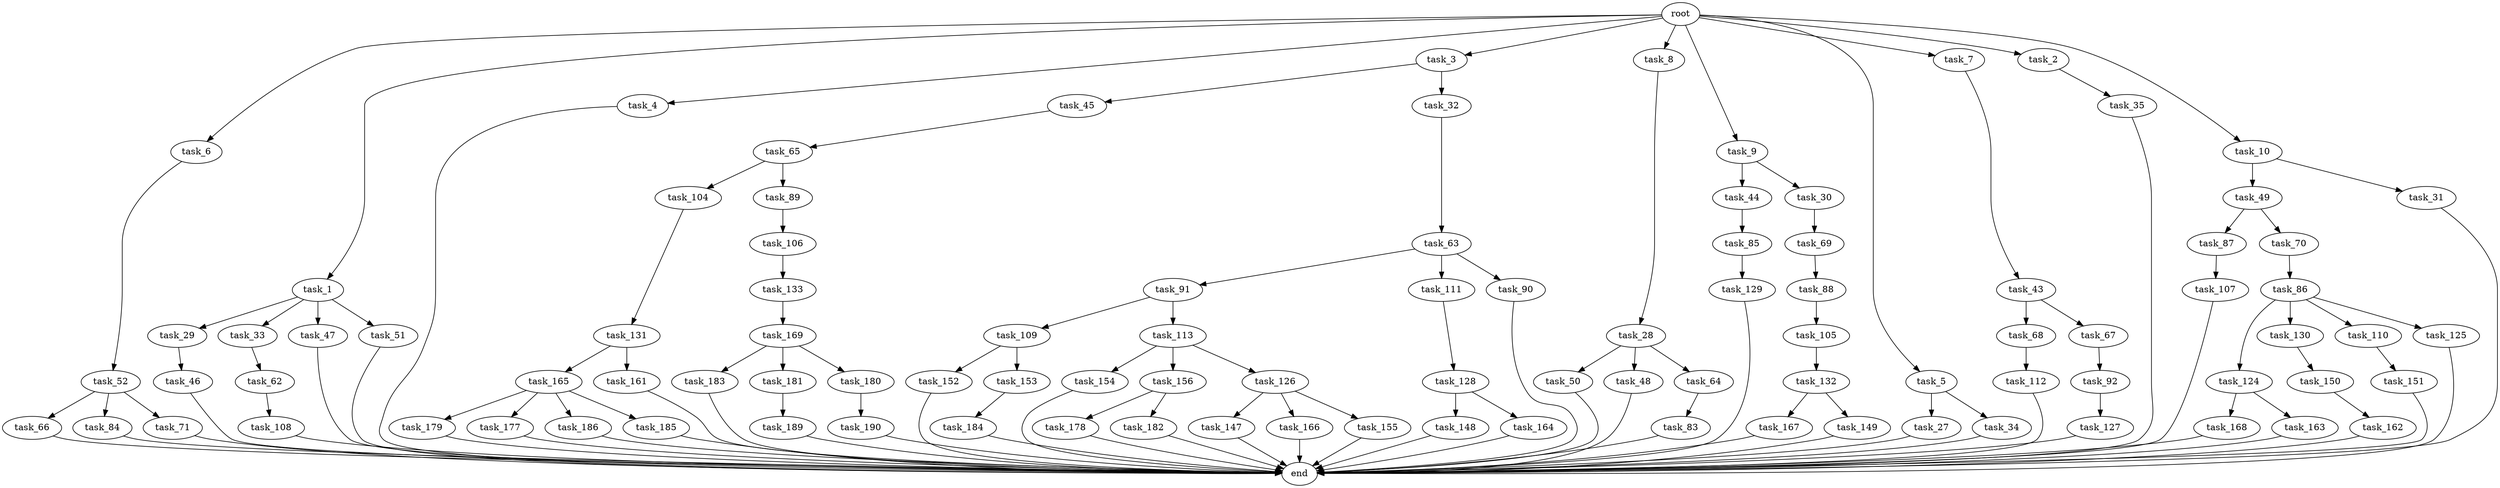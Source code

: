 digraph G {
  task_112 [size="549755813.888000"];
  task_6 [size="1.024000"];
  task_154 [size="695784701.952000"];
  task_169 [size="695784701.952000"];
  task_91 [size="34359738.368000"];
  task_45 [size="309237645.312000"];
  task_44 [size="137438953.472000"];
  task_66 [size="420906795.008000"];
  task_1 [size="1.024000"];
  task_150 [size="77309411.328000"];
  task_68 [size="695784701.952000"];
  task_190 [size="137438953.472000"];
  task_65 [size="420906795.008000"];
  task_83 [size="549755813.888000"];
  root [size="0.000000"];
  task_63 [size="420906795.008000"];
  task_179 [size="137438953.472000"];
  task_148 [size="214748364.800000"];
  task_4 [size="1.024000"];
  task_3 [size="1.024000"];
  task_86 [size="549755813.888000"];
  task_147 [size="695784701.952000"];
  task_131 [size="309237645.312000"];
  task_189 [size="34359738.368000"];
  task_84 [size="420906795.008000"];
  task_183 [size="549755813.888000"];
  task_178 [size="858993459.200000"];
  task_182 [size="858993459.200000"];
  task_8 [size="1.024000"];
  task_9 [size="1.024000"];
  task_184 [size="420906795.008000"];
  task_27 [size="137438953.472000"];
  task_109 [size="137438953.472000"];
  task_177 [size="137438953.472000"];
  task_133 [size="420906795.008000"];
  task_5 [size="1.024000"];
  task_166 [size="695784701.952000"];
  task_107 [size="214748364.800000"];
  task_49 [size="420906795.008000"];
  task_128 [size="34359738.368000"];
  task_32 [size="309237645.312000"];
  task_92 [size="77309411.328000"];
  task_168 [size="214748364.800000"];
  task_88 [size="549755813.888000"];
  task_167 [size="214748364.800000"];
  task_152 [size="858993459.200000"];
  task_7 [size="1.024000"];
  task_113 [size="137438953.472000"];
  task_151 [size="137438953.472000"];
  task_181 [size="549755813.888000"];
  task_155 [size="695784701.952000"];
  task_35 [size="77309411.328000"];
  task_31 [size="420906795.008000"];
  task_186 [size="137438953.472000"];
  task_28 [size="858993459.200000"];
  task_85 [size="309237645.312000"];
  task_180 [size="549755813.888000"];
  task_162 [size="214748364.800000"];
  task_165 [size="137438953.472000"];
  task_2 [size="1.024000"];
  task_106 [size="214748364.800000"];
  task_105 [size="137438953.472000"];
  task_124 [size="309237645.312000"];
  task_129 [size="34359738.368000"];
  task_52 [size="858993459.200000"];
  task_87 [size="695784701.952000"];
  task_50 [size="34359738.368000"];
  task_43 [size="34359738.368000"];
  task_104 [size="34359738.368000"];
  task_127 [size="309237645.312000"];
  task_70 [size="695784701.952000"];
  task_30 [size="137438953.472000"];
  task_156 [size="695784701.952000"];
  task_67 [size="695784701.952000"];
  task_48 [size="34359738.368000"];
  task_10 [size="1.024000"];
  task_149 [size="214748364.800000"];
  task_185 [size="137438953.472000"];
  task_164 [size="214748364.800000"];
  task_62 [size="549755813.888000"];
  task_64 [size="34359738.368000"];
  task_163 [size="214748364.800000"];
  task_29 [size="420906795.008000"];
  task_130 [size="309237645.312000"];
  task_153 [size="858993459.200000"];
  task_161 [size="137438953.472000"];
  task_33 [size="420906795.008000"];
  task_47 [size="420906795.008000"];
  task_69 [size="77309411.328000"];
  task_126 [size="695784701.952000"];
  task_108 [size="309237645.312000"];
  end [size="0.000000"];
  task_111 [size="34359738.368000"];
  task_89 [size="34359738.368000"];
  task_46 [size="695784701.952000"];
  task_71 [size="420906795.008000"];
  task_132 [size="549755813.888000"];
  task_34 [size="137438953.472000"];
  task_110 [size="309237645.312000"];
  task_51 [size="420906795.008000"];
  task_125 [size="309237645.312000"];
  task_90 [size="34359738.368000"];

  task_112 -> end [size="1.000000"];
  task_6 -> task_52 [size="838860800.000000"];
  task_154 -> end [size="1.000000"];
  task_169 -> task_180 [size="536870912.000000"];
  task_169 -> task_183 [size="536870912.000000"];
  task_169 -> task_181 [size="536870912.000000"];
  task_91 -> task_109 [size="134217728.000000"];
  task_91 -> task_113 [size="134217728.000000"];
  task_45 -> task_65 [size="411041792.000000"];
  task_44 -> task_85 [size="301989888.000000"];
  task_66 -> end [size="1.000000"];
  task_1 -> task_29 [size="411041792.000000"];
  task_1 -> task_33 [size="411041792.000000"];
  task_1 -> task_47 [size="411041792.000000"];
  task_1 -> task_51 [size="411041792.000000"];
  task_150 -> task_162 [size="209715200.000000"];
  task_68 -> task_112 [size="536870912.000000"];
  task_190 -> end [size="1.000000"];
  task_65 -> task_89 [size="33554432.000000"];
  task_65 -> task_104 [size="33554432.000000"];
  task_83 -> end [size="1.000000"];
  root -> task_2 [size="1.000000"];
  root -> task_6 [size="1.000000"];
  root -> task_7 [size="1.000000"];
  root -> task_4 [size="1.000000"];
  root -> task_3 [size="1.000000"];
  root -> task_5 [size="1.000000"];
  root -> task_1 [size="1.000000"];
  root -> task_8 [size="1.000000"];
  root -> task_9 [size="1.000000"];
  root -> task_10 [size="1.000000"];
  task_63 -> task_111 [size="33554432.000000"];
  task_63 -> task_91 [size="33554432.000000"];
  task_63 -> task_90 [size="33554432.000000"];
  task_179 -> end [size="1.000000"];
  task_148 -> end [size="1.000000"];
  task_4 -> end [size="1.000000"];
  task_3 -> task_32 [size="301989888.000000"];
  task_3 -> task_45 [size="301989888.000000"];
  task_86 -> task_110 [size="301989888.000000"];
  task_86 -> task_124 [size="301989888.000000"];
  task_86 -> task_125 [size="301989888.000000"];
  task_86 -> task_130 [size="301989888.000000"];
  task_147 -> end [size="1.000000"];
  task_131 -> task_165 [size="134217728.000000"];
  task_131 -> task_161 [size="134217728.000000"];
  task_189 -> end [size="1.000000"];
  task_84 -> end [size="1.000000"];
  task_183 -> end [size="1.000000"];
  task_178 -> end [size="1.000000"];
  task_182 -> end [size="1.000000"];
  task_8 -> task_28 [size="838860800.000000"];
  task_9 -> task_30 [size="134217728.000000"];
  task_9 -> task_44 [size="134217728.000000"];
  task_184 -> end [size="1.000000"];
  task_27 -> end [size="1.000000"];
  task_109 -> task_152 [size="838860800.000000"];
  task_109 -> task_153 [size="838860800.000000"];
  task_177 -> end [size="1.000000"];
  task_133 -> task_169 [size="679477248.000000"];
  task_5 -> task_27 [size="134217728.000000"];
  task_5 -> task_34 [size="134217728.000000"];
  task_166 -> end [size="1.000000"];
  task_107 -> end [size="1.000000"];
  task_49 -> task_87 [size="679477248.000000"];
  task_49 -> task_70 [size="679477248.000000"];
  task_128 -> task_148 [size="209715200.000000"];
  task_128 -> task_164 [size="209715200.000000"];
  task_32 -> task_63 [size="411041792.000000"];
  task_92 -> task_127 [size="301989888.000000"];
  task_168 -> end [size="1.000000"];
  task_88 -> task_105 [size="134217728.000000"];
  task_167 -> end [size="1.000000"];
  task_152 -> end [size="1.000000"];
  task_7 -> task_43 [size="33554432.000000"];
  task_113 -> task_156 [size="679477248.000000"];
  task_113 -> task_154 [size="679477248.000000"];
  task_113 -> task_126 [size="679477248.000000"];
  task_151 -> end [size="1.000000"];
  task_181 -> task_189 [size="33554432.000000"];
  task_155 -> end [size="1.000000"];
  task_35 -> end [size="1.000000"];
  task_31 -> end [size="1.000000"];
  task_186 -> end [size="1.000000"];
  task_28 -> task_48 [size="33554432.000000"];
  task_28 -> task_64 [size="33554432.000000"];
  task_28 -> task_50 [size="33554432.000000"];
  task_85 -> task_129 [size="33554432.000000"];
  task_180 -> task_190 [size="134217728.000000"];
  task_162 -> end [size="1.000000"];
  task_165 -> task_186 [size="134217728.000000"];
  task_165 -> task_177 [size="134217728.000000"];
  task_165 -> task_185 [size="134217728.000000"];
  task_165 -> task_179 [size="134217728.000000"];
  task_2 -> task_35 [size="75497472.000000"];
  task_106 -> task_133 [size="411041792.000000"];
  task_105 -> task_132 [size="536870912.000000"];
  task_124 -> task_168 [size="209715200.000000"];
  task_124 -> task_163 [size="209715200.000000"];
  task_129 -> end [size="1.000000"];
  task_52 -> task_66 [size="411041792.000000"];
  task_52 -> task_71 [size="411041792.000000"];
  task_52 -> task_84 [size="411041792.000000"];
  task_87 -> task_107 [size="209715200.000000"];
  task_50 -> end [size="1.000000"];
  task_43 -> task_67 [size="679477248.000000"];
  task_43 -> task_68 [size="679477248.000000"];
  task_104 -> task_131 [size="301989888.000000"];
  task_127 -> end [size="1.000000"];
  task_70 -> task_86 [size="536870912.000000"];
  task_30 -> task_69 [size="75497472.000000"];
  task_156 -> task_182 [size="838860800.000000"];
  task_156 -> task_178 [size="838860800.000000"];
  task_67 -> task_92 [size="75497472.000000"];
  task_48 -> end [size="1.000000"];
  task_10 -> task_31 [size="411041792.000000"];
  task_10 -> task_49 [size="411041792.000000"];
  task_149 -> end [size="1.000000"];
  task_185 -> end [size="1.000000"];
  task_164 -> end [size="1.000000"];
  task_62 -> task_108 [size="301989888.000000"];
  task_64 -> task_83 [size="536870912.000000"];
  task_163 -> end [size="1.000000"];
  task_29 -> task_46 [size="679477248.000000"];
  task_130 -> task_150 [size="75497472.000000"];
  task_153 -> task_184 [size="411041792.000000"];
  task_161 -> end [size="1.000000"];
  task_33 -> task_62 [size="536870912.000000"];
  task_47 -> end [size="1.000000"];
  task_69 -> task_88 [size="536870912.000000"];
  task_126 -> task_166 [size="679477248.000000"];
  task_126 -> task_147 [size="679477248.000000"];
  task_126 -> task_155 [size="679477248.000000"];
  task_108 -> end [size="1.000000"];
  task_111 -> task_128 [size="33554432.000000"];
  task_89 -> task_106 [size="209715200.000000"];
  task_46 -> end [size="1.000000"];
  task_71 -> end [size="1.000000"];
  task_132 -> task_149 [size="209715200.000000"];
  task_132 -> task_167 [size="209715200.000000"];
  task_34 -> end [size="1.000000"];
  task_110 -> task_151 [size="134217728.000000"];
  task_51 -> end [size="1.000000"];
  task_125 -> end [size="1.000000"];
  task_90 -> end [size="1.000000"];
}
